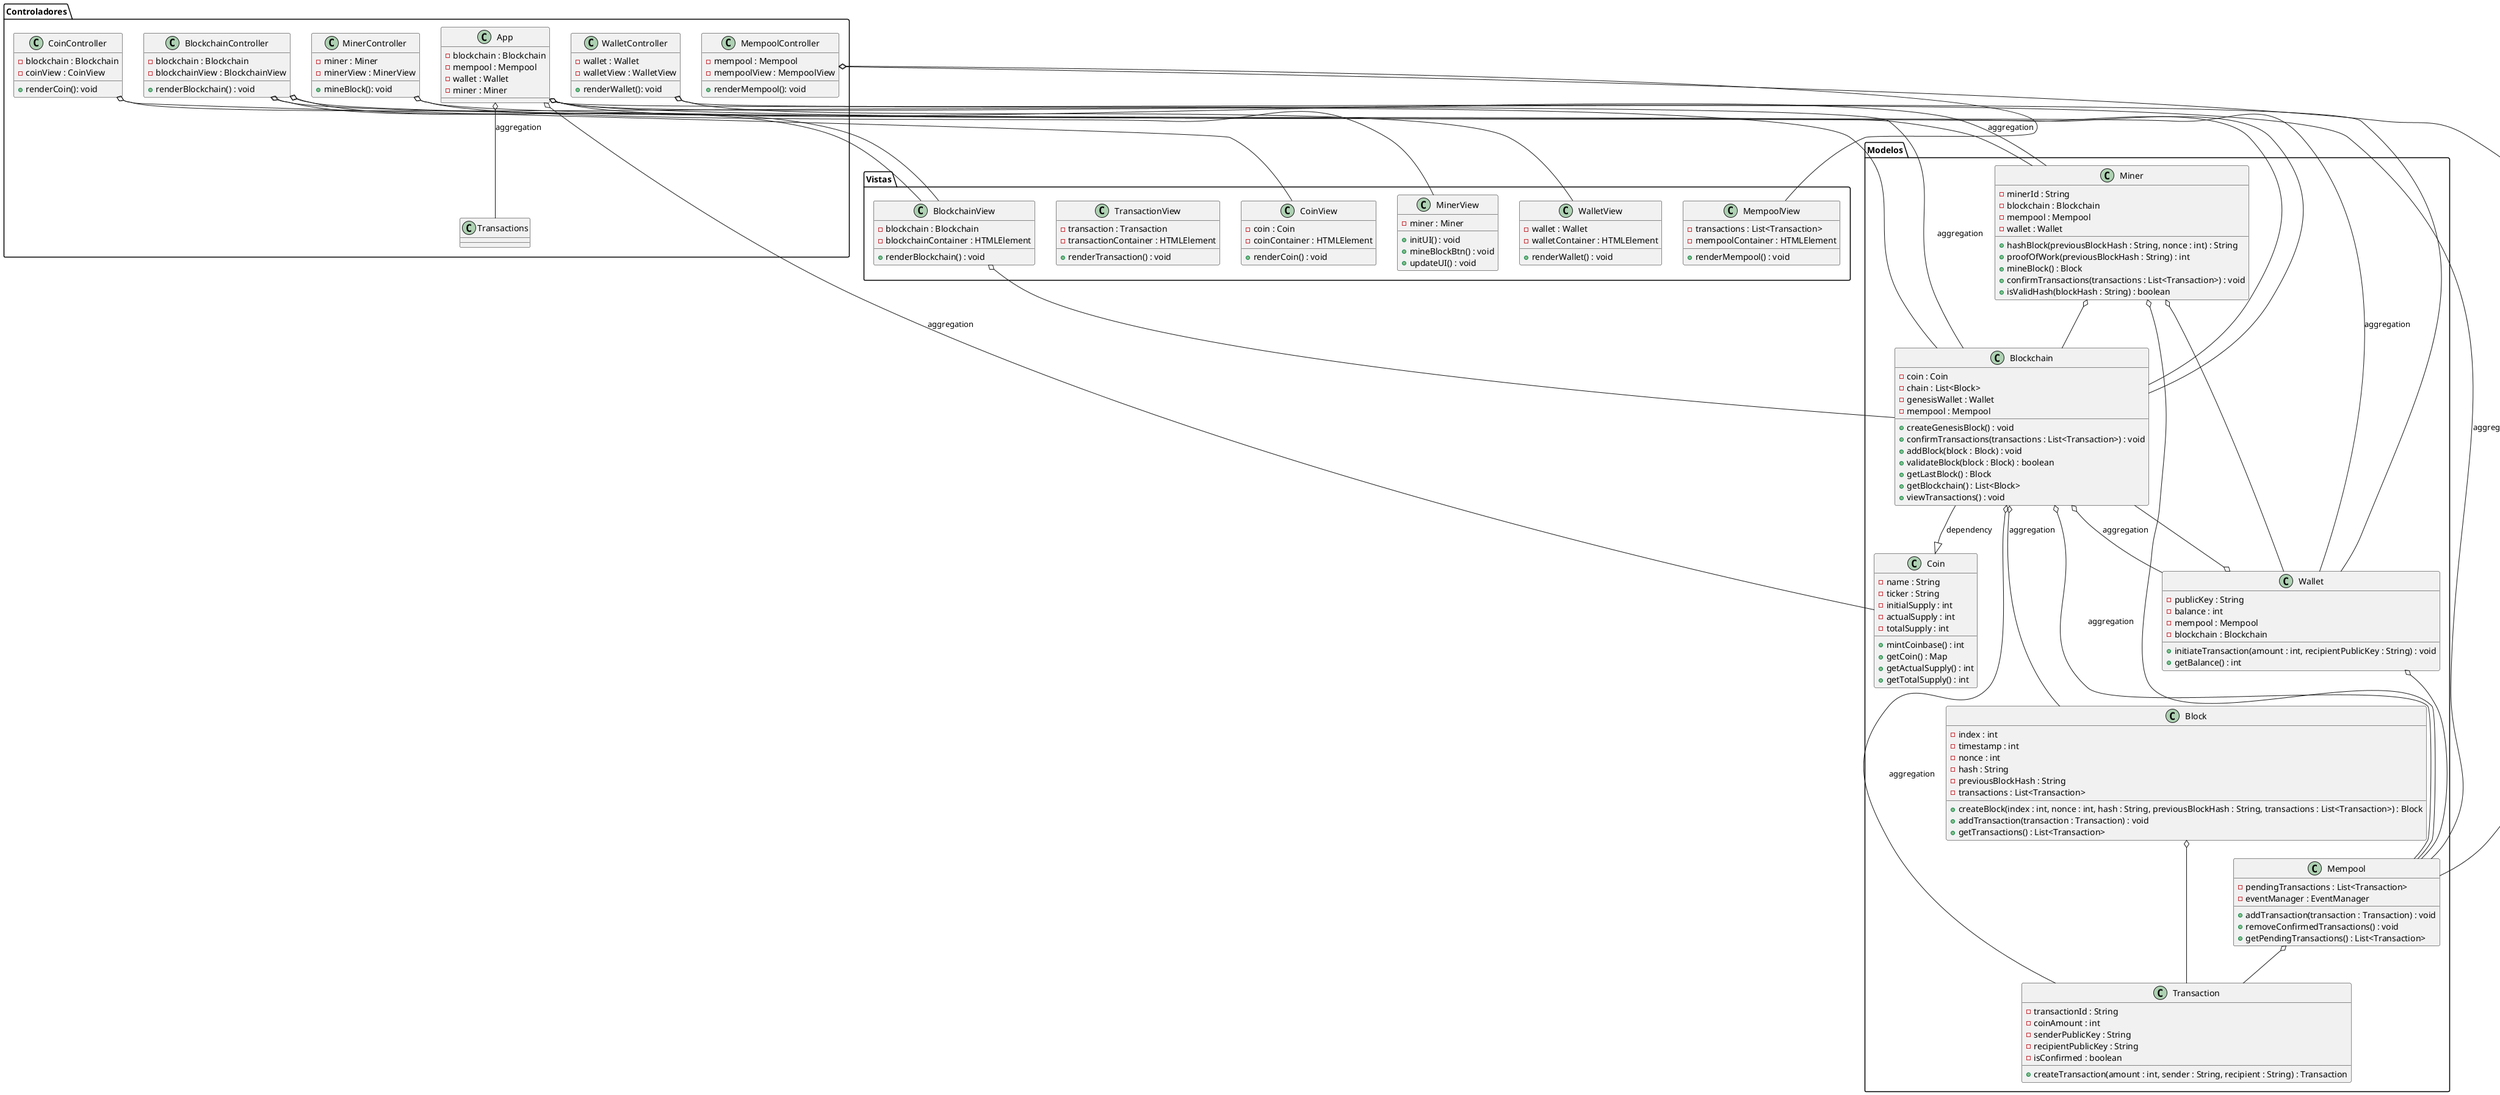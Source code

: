 @startuml 4

!define Blockchain Blockchain
!define Miner Miner
!define Mempool Mempool
!define Wallet Wallet
!define Block Block
!define Coin Coin
!define Transaction Transaction
!define App App


package "Modelos" {
  class Blockchain {
    -coin : Coin
    -chain : List<Block>
    -genesisWallet : Wallet
    -mempool : Mempool
    +createGenesisBlock() : void
    +confirmTransactions(transactions : List<Transaction>) : void
    +addBlock(block : Block) : void
    +validateBlock(block : Block) : boolean
    +getLastBlock() : Block
    +getBlockchain() : List<Block>
    +viewTransactions() : void
  }

  Blockchain --|> Coin : dependency
  Blockchain o-- Block: aggregation
  Blockchain o-- Transaction: aggregation
  Blockchain o-- Wallet: aggregation
  Blockchain o-- Mempool: aggregation

  class Miner {
    -minerId : String
    -blockchain : Blockchain
    -mempool : Mempool
    -wallet : Wallet
    +hashBlock(previousBlockHash : String, nonce : int) : String
    +proofOfWork(previousBlockHash : String) : int
    +mineBlock() : Block
    +confirmTransactions(transactions : List<Transaction>) : void
    +isValidHash(blockHash : String) : boolean
  }

  Miner o-- Blockchain
  Miner o-- Mempool
  Miner o-- Wallet

  class Mempool {
    -pendingTransactions : List<Transaction>
    -eventManager : EventManager
    +addTransaction(transaction : Transaction) : void
    +removeConfirmedTransactions() : void
    +getPendingTransactions() : List<Transaction>
  }

  Mempool o-- Transaction

  class Wallet {
    -publicKey : String
    -balance : int
    -mempool : Mempool
    -blockchain : Blockchain
    +initiateTransaction(amount : int, recipientPublicKey : String) : void
    +getBalance() : int
  }

  Wallet o-- Mempool
  Wallet o-- Blockchain

  class Block {
    -index : int
    -timestamp : int
    -nonce : int
    -hash : String
    -previousBlockHash : String
    -transactions : List<Transaction>
    +createBlock(index : int, nonce : int, hash : String, previousBlockHash : String, transactions : List<Transaction>) : Block
    +addTransaction(transaction : Transaction) : void
    +getTransactions() : List<Transaction>
  }

  Block o-- Transaction

  class Coin {
    -name : String
    -ticker : String
    -initialSupply : int
    -actualSupply : int
    -totalSupply : int
    +mintCoinbase() : int
    +getCoin() : Map
    +getActualSupply() : int
    +getTotalSupply() : int
  }

  class Transaction {
    -transactionId : String
    -coinAmount : int
    -senderPublicKey : String
    -recipientPublicKey : String
    -isConfirmed : boolean
    +createTransaction(amount : int, sender : String, recipient : String) : Transaction
  }
}

package "Vistas" {
  class BlockchainView {
    -blockchain : Blockchain
    -blockchainContainer : HTMLElement
    +renderBlockchain() : void
  }

  BlockchainView o-- Blockchain

  class CoinView {
    -coin : Coin
    -coinContainer : HTMLElement
    +renderCoin() : void
  }


  class MempoolView {
    -transactions : List<Transaction>
    -mempoolContainer : HTMLElement
    +renderMempool() : void
  }


  class MinerView {
    -miner : Miner
    +initUI() : void
    +mineBlockBtn() : void
    +updateUI() : void
  }

  class TransactionView {
    -transaction : Transaction
    -transactionContainer : HTMLElement
    +renderTransaction() : void
  }

  class WalletView {
    -wallet : Wallet
    -walletContainer : HTMLElement
    +renderWallet() : void
  }

}

package "Controladores" {
  class App {
    -blockchain : Blockchain
    -mempool : Mempool
    -wallet : Wallet
    -miner : Miner
  }
 

  App o-- Coin: aggregation
  App o-- Wallet: aggregation
  App o-- Miner: aggregation
  App o-- Mempool: aggregation
  App o-- Blockchain: aggregation
  App o-- Transactions: aggregation


  class BlockchainController {
    -blockchain : Blockchain
    -blockchainView : BlockchainView
    +renderBlockchain() : void
  }

  BlockchainController o-- BlockchainView
BlockchainController o-- Blockchain

  class CoinController{
    -blockchain : Blockchain
    -coinView : CoinView
    +renderCoin(): void
  }

  class MinerController{
    -miner : Miner
    -minerView : MinerView
    +mineBlock(): void
  }

  class MempoolController{
    -mempool : Mempool
    -mempoolView : MempoolView
    +renderMempool(): void
  }

  class WalletController{
    -wallet : Wallet
    -walletView : WalletView
    +renderWallet(): void
  }

  BlockchainController o-- Blockchain
  BlockchainController o-- BlockchainView
  CoinController o-- Blockchain
  CoinController o-- CoinView
  MinerController o-- Miner
  MinerController o-- MinerView
  MempoolController o-- Mempool
  MempoolController o-- MempoolView
  WalletController  o--Wallet
  WalletController  o--WalletView
}

@enduml

